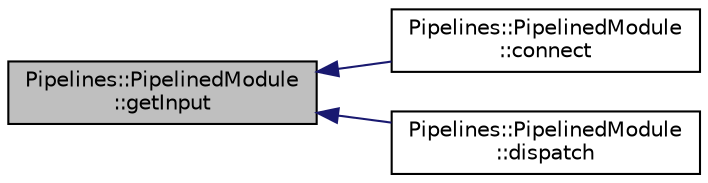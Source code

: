 digraph "Pipelines::PipelinedModule::getInput"
{
 // INTERACTIVE_SVG=YES
  edge [fontname="Helvetica",fontsize="10",labelfontname="Helvetica",labelfontsize="10"];
  node [fontname="Helvetica",fontsize="10",shape=record];
  rankdir="LR";
  Node1 [label="Pipelines::PipelinedModule\l::getInput",height=0.2,width=0.4,color="black", fillcolor="grey75", style="filled", fontcolor="black"];
  Node1 -> Node2 [dir="back",color="midnightblue",fontsize="10",style="solid",fontname="Helvetica"];
  Node2 [label="Pipelines::PipelinedModule\l::connect",height=0.2,width=0.4,color="black", fillcolor="white", style="filled",URL="$class_pipelines_1_1_pipelined_module.html#a35adc574ffb660eae3ec0bf8991f72cf"];
  Node1 -> Node3 [dir="back",color="midnightblue",fontsize="10",style="solid",fontname="Helvetica"];
  Node3 [label="Pipelines::PipelinedModule\l::dispatch",height=0.2,width=0.4,color="black", fillcolor="white", style="filled",URL="$class_pipelines_1_1_pipelined_module.html#ae55029b7f7a10aac7d41e03c64034047"];
}
